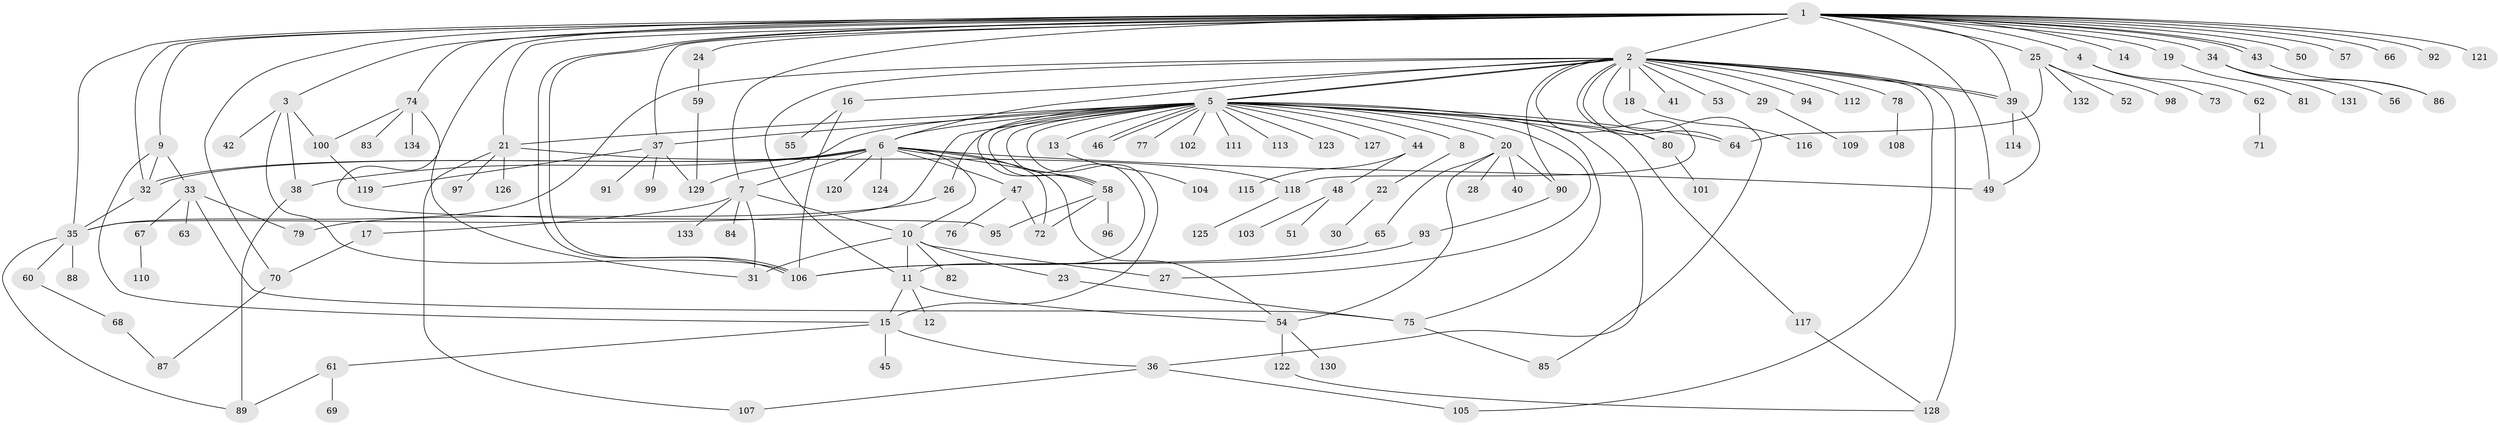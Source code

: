 // Generated by graph-tools (version 1.1) at 2025/49/03/09/25 03:49:51]
// undirected, 134 vertices, 194 edges
graph export_dot {
graph [start="1"]
  node [color=gray90,style=filled];
  1;
  2;
  3;
  4;
  5;
  6;
  7;
  8;
  9;
  10;
  11;
  12;
  13;
  14;
  15;
  16;
  17;
  18;
  19;
  20;
  21;
  22;
  23;
  24;
  25;
  26;
  27;
  28;
  29;
  30;
  31;
  32;
  33;
  34;
  35;
  36;
  37;
  38;
  39;
  40;
  41;
  42;
  43;
  44;
  45;
  46;
  47;
  48;
  49;
  50;
  51;
  52;
  53;
  54;
  55;
  56;
  57;
  58;
  59;
  60;
  61;
  62;
  63;
  64;
  65;
  66;
  67;
  68;
  69;
  70;
  71;
  72;
  73;
  74;
  75;
  76;
  77;
  78;
  79;
  80;
  81;
  82;
  83;
  84;
  85;
  86;
  87;
  88;
  89;
  90;
  91;
  92;
  93;
  94;
  95;
  96;
  97;
  98;
  99;
  100;
  101;
  102;
  103;
  104;
  105;
  106;
  107;
  108;
  109;
  110;
  111;
  112;
  113;
  114;
  115;
  116;
  117;
  118;
  119;
  120;
  121;
  122;
  123;
  124;
  125;
  126;
  127;
  128;
  129;
  130;
  131;
  132;
  133;
  134;
  1 -- 2;
  1 -- 3;
  1 -- 4;
  1 -- 7;
  1 -- 9;
  1 -- 14;
  1 -- 19;
  1 -- 21;
  1 -- 24;
  1 -- 25;
  1 -- 31;
  1 -- 32;
  1 -- 34;
  1 -- 35;
  1 -- 37;
  1 -- 39;
  1 -- 43;
  1 -- 43;
  1 -- 49;
  1 -- 50;
  1 -- 57;
  1 -- 66;
  1 -- 70;
  1 -- 74;
  1 -- 92;
  1 -- 106;
  1 -- 106;
  1 -- 121;
  2 -- 5;
  2 -- 5;
  2 -- 6;
  2 -- 11;
  2 -- 16;
  2 -- 18;
  2 -- 29;
  2 -- 35;
  2 -- 39;
  2 -- 39;
  2 -- 41;
  2 -- 53;
  2 -- 64;
  2 -- 78;
  2 -- 80;
  2 -- 85;
  2 -- 90;
  2 -- 94;
  2 -- 105;
  2 -- 112;
  2 -- 118;
  2 -- 128;
  3 -- 38;
  3 -- 42;
  3 -- 100;
  3 -- 106;
  4 -- 62;
  4 -- 73;
  5 -- 6;
  5 -- 8;
  5 -- 11;
  5 -- 13;
  5 -- 15;
  5 -- 20;
  5 -- 21;
  5 -- 26;
  5 -- 27;
  5 -- 35;
  5 -- 36;
  5 -- 37;
  5 -- 44;
  5 -- 46;
  5 -- 46;
  5 -- 58;
  5 -- 58;
  5 -- 64;
  5 -- 75;
  5 -- 77;
  5 -- 80;
  5 -- 102;
  5 -- 111;
  5 -- 113;
  5 -- 117;
  5 -- 123;
  5 -- 127;
  5 -- 129;
  6 -- 7;
  6 -- 10;
  6 -- 32;
  6 -- 32;
  6 -- 38;
  6 -- 47;
  6 -- 49;
  6 -- 54;
  6 -- 58;
  6 -- 72;
  6 -- 120;
  6 -- 124;
  7 -- 10;
  7 -- 17;
  7 -- 31;
  7 -- 84;
  7 -- 133;
  8 -- 22;
  9 -- 15;
  9 -- 32;
  9 -- 33;
  10 -- 11;
  10 -- 23;
  10 -- 27;
  10 -- 31;
  10 -- 82;
  11 -- 12;
  11 -- 15;
  11 -- 54;
  13 -- 104;
  15 -- 36;
  15 -- 45;
  15 -- 61;
  16 -- 55;
  16 -- 106;
  17 -- 70;
  18 -- 116;
  19 -- 81;
  20 -- 28;
  20 -- 40;
  20 -- 54;
  20 -- 65;
  20 -- 90;
  21 -- 97;
  21 -- 107;
  21 -- 118;
  21 -- 126;
  22 -- 30;
  23 -- 75;
  24 -- 59;
  25 -- 52;
  25 -- 64;
  25 -- 98;
  25 -- 132;
  26 -- 79;
  29 -- 109;
  32 -- 35;
  33 -- 63;
  33 -- 67;
  33 -- 75;
  33 -- 79;
  34 -- 56;
  34 -- 86;
  34 -- 131;
  35 -- 60;
  35 -- 88;
  35 -- 89;
  36 -- 105;
  36 -- 107;
  37 -- 91;
  37 -- 99;
  37 -- 119;
  37 -- 129;
  38 -- 89;
  39 -- 49;
  39 -- 114;
  43 -- 86;
  44 -- 48;
  44 -- 115;
  47 -- 72;
  47 -- 76;
  48 -- 51;
  48 -- 103;
  54 -- 122;
  54 -- 130;
  58 -- 72;
  58 -- 95;
  58 -- 96;
  59 -- 129;
  60 -- 68;
  61 -- 69;
  61 -- 89;
  62 -- 71;
  65 -- 106;
  67 -- 110;
  68 -- 87;
  70 -- 87;
  74 -- 83;
  74 -- 95;
  74 -- 100;
  74 -- 134;
  75 -- 85;
  78 -- 108;
  80 -- 101;
  90 -- 93;
  93 -- 106;
  100 -- 119;
  117 -- 128;
  118 -- 125;
  122 -- 128;
}
